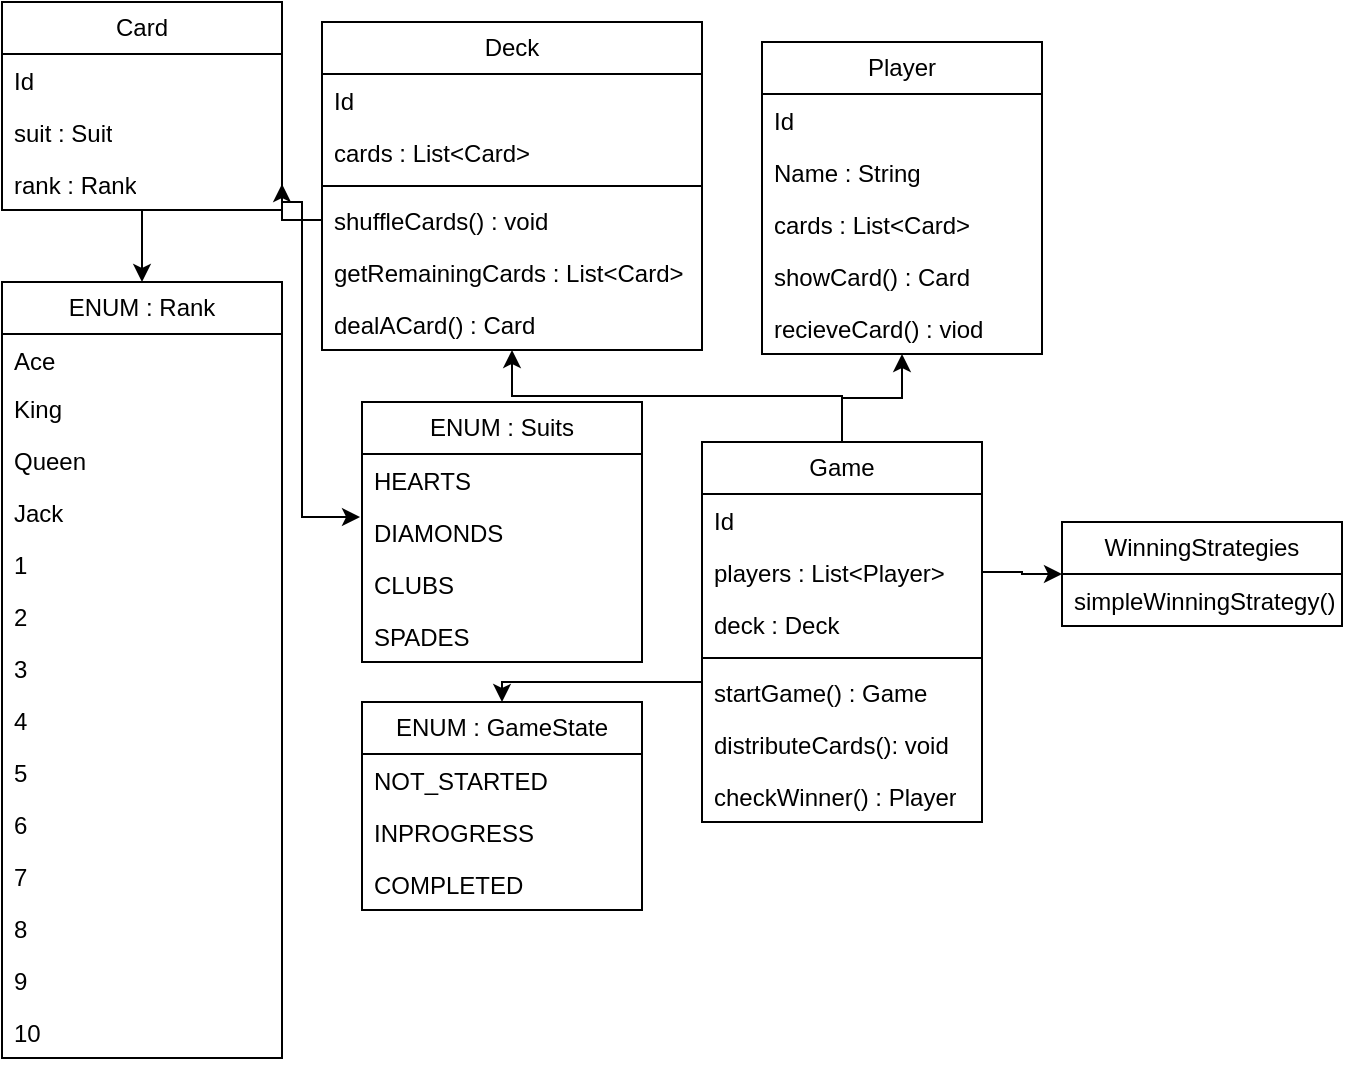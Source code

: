<mxfile version="24.7.8">
  <diagram id="C5RBs43oDa-KdzZeNtuy" name="Page-1">
    <mxGraphModel dx="946" dy="542" grid="1" gridSize="10" guides="1" tooltips="1" connect="1" arrows="1" fold="1" page="1" pageScale="1" pageWidth="827" pageHeight="1169" math="0" shadow="0">
      <root>
        <mxCell id="WIyWlLk6GJQsqaUBKTNV-0" />
        <mxCell id="WIyWlLk6GJQsqaUBKTNV-1" parent="WIyWlLk6GJQsqaUBKTNV-0" />
        <mxCell id="NfyhbOgcWTTRizU8V8OJ-60" style="edgeStyle=orthogonalEdgeStyle;rounded=0;orthogonalLoop=1;jettySize=auto;html=1;entryX=0.5;entryY=0;entryDx=0;entryDy=0;" edge="1" parent="WIyWlLk6GJQsqaUBKTNV-1" source="NfyhbOgcWTTRizU8V8OJ-0" target="NfyhbOgcWTTRizU8V8OJ-20">
          <mxGeometry relative="1" as="geometry" />
        </mxCell>
        <mxCell id="NfyhbOgcWTTRizU8V8OJ-0" value="Card" style="swimlane;fontStyle=0;childLayout=stackLayout;horizontal=1;startSize=26;fillColor=none;horizontalStack=0;resizeParent=1;resizeParentMax=0;resizeLast=0;collapsible=1;marginBottom=0;whiteSpace=wrap;html=1;" vertex="1" parent="WIyWlLk6GJQsqaUBKTNV-1">
          <mxGeometry x="80" y="10" width="140" height="104" as="geometry" />
        </mxCell>
        <mxCell id="NfyhbOgcWTTRizU8V8OJ-1" value="Id" style="text;strokeColor=none;fillColor=none;align=left;verticalAlign=top;spacingLeft=4;spacingRight=4;overflow=hidden;rotatable=0;points=[[0,0.5],[1,0.5]];portConstraint=eastwest;whiteSpace=wrap;html=1;" vertex="1" parent="NfyhbOgcWTTRizU8V8OJ-0">
          <mxGeometry y="26" width="140" height="26" as="geometry" />
        </mxCell>
        <mxCell id="NfyhbOgcWTTRizU8V8OJ-3" value="suit : Suit" style="text;strokeColor=none;fillColor=none;align=left;verticalAlign=top;spacingLeft=4;spacingRight=4;overflow=hidden;rotatable=0;points=[[0,0.5],[1,0.5]];portConstraint=eastwest;whiteSpace=wrap;html=1;" vertex="1" parent="NfyhbOgcWTTRizU8V8OJ-0">
          <mxGeometry y="52" width="140" height="26" as="geometry" />
        </mxCell>
        <mxCell id="NfyhbOgcWTTRizU8V8OJ-57" value="rank : Rank" style="text;strokeColor=none;fillColor=none;align=left;verticalAlign=top;spacingLeft=4;spacingRight=4;overflow=hidden;rotatable=0;points=[[0,0.5],[1,0.5]];portConstraint=eastwest;whiteSpace=wrap;html=1;" vertex="1" parent="NfyhbOgcWTTRizU8V8OJ-0">
          <mxGeometry y="78" width="140" height="26" as="geometry" />
        </mxCell>
        <mxCell id="NfyhbOgcWTTRizU8V8OJ-4" value="Deck" style="swimlane;fontStyle=0;childLayout=stackLayout;horizontal=1;startSize=26;fillColor=none;horizontalStack=0;resizeParent=1;resizeParentMax=0;resizeLast=0;collapsible=1;marginBottom=0;whiteSpace=wrap;html=1;" vertex="1" parent="WIyWlLk6GJQsqaUBKTNV-1">
          <mxGeometry x="240" y="20" width="190" height="164" as="geometry" />
        </mxCell>
        <mxCell id="NfyhbOgcWTTRizU8V8OJ-5" value="Id" style="text;strokeColor=none;fillColor=none;align=left;verticalAlign=top;spacingLeft=4;spacingRight=4;overflow=hidden;rotatable=0;points=[[0,0.5],[1,0.5]];portConstraint=eastwest;whiteSpace=wrap;html=1;" vertex="1" parent="NfyhbOgcWTTRizU8V8OJ-4">
          <mxGeometry y="26" width="190" height="26" as="geometry" />
        </mxCell>
        <mxCell id="NfyhbOgcWTTRizU8V8OJ-6" value="cards : List&amp;lt;Card&amp;gt;" style="text;strokeColor=none;fillColor=none;align=left;verticalAlign=top;spacingLeft=4;spacingRight=4;overflow=hidden;rotatable=0;points=[[0,0.5],[1,0.5]];portConstraint=eastwest;whiteSpace=wrap;html=1;" vertex="1" parent="NfyhbOgcWTTRizU8V8OJ-4">
          <mxGeometry y="52" width="190" height="26" as="geometry" />
        </mxCell>
        <mxCell id="NfyhbOgcWTTRizU8V8OJ-40" value="" style="line;strokeWidth=1;fillColor=none;align=left;verticalAlign=middle;spacingTop=-1;spacingLeft=3;spacingRight=3;rotatable=0;labelPosition=right;points=[];portConstraint=eastwest;strokeColor=inherit;" vertex="1" parent="NfyhbOgcWTTRizU8V8OJ-4">
          <mxGeometry y="78" width="190" height="8" as="geometry" />
        </mxCell>
        <mxCell id="NfyhbOgcWTTRizU8V8OJ-41" value="shuffleCards() : void" style="text;strokeColor=none;fillColor=none;align=left;verticalAlign=top;spacingLeft=4;spacingRight=4;overflow=hidden;rotatable=0;points=[[0,0.5],[1,0.5]];portConstraint=eastwest;whiteSpace=wrap;html=1;" vertex="1" parent="NfyhbOgcWTTRizU8V8OJ-4">
          <mxGeometry y="86" width="190" height="26" as="geometry" />
        </mxCell>
        <mxCell id="NfyhbOgcWTTRizU8V8OJ-45" value="getRemainingCards : List&amp;lt;Card&amp;gt;" style="text;strokeColor=none;fillColor=none;align=left;verticalAlign=top;spacingLeft=4;spacingRight=4;overflow=hidden;rotatable=0;points=[[0,0.5],[1,0.5]];portConstraint=eastwest;whiteSpace=wrap;html=1;" vertex="1" parent="NfyhbOgcWTTRizU8V8OJ-4">
          <mxGeometry y="112" width="190" height="26" as="geometry" />
        </mxCell>
        <mxCell id="NfyhbOgcWTTRizU8V8OJ-43" value="dealACard() : Card" style="text;strokeColor=none;fillColor=none;align=left;verticalAlign=top;spacingLeft=4;spacingRight=4;overflow=hidden;rotatable=0;points=[[0,0.5],[1,0.5]];portConstraint=eastwest;whiteSpace=wrap;html=1;" vertex="1" parent="NfyhbOgcWTTRizU8V8OJ-4">
          <mxGeometry y="138" width="190" height="26" as="geometry" />
        </mxCell>
        <mxCell id="NfyhbOgcWTTRizU8V8OJ-8" value="Player" style="swimlane;fontStyle=0;childLayout=stackLayout;horizontal=1;startSize=26;fillColor=none;horizontalStack=0;resizeParent=1;resizeParentMax=0;resizeLast=0;collapsible=1;marginBottom=0;whiteSpace=wrap;html=1;" vertex="1" parent="WIyWlLk6GJQsqaUBKTNV-1">
          <mxGeometry x="460" y="30" width="140" height="156" as="geometry" />
        </mxCell>
        <mxCell id="NfyhbOgcWTTRizU8V8OJ-9" value="Id" style="text;strokeColor=none;fillColor=none;align=left;verticalAlign=top;spacingLeft=4;spacingRight=4;overflow=hidden;rotatable=0;points=[[0,0.5],[1,0.5]];portConstraint=eastwest;whiteSpace=wrap;html=1;" vertex="1" parent="NfyhbOgcWTTRizU8V8OJ-8">
          <mxGeometry y="26" width="140" height="26" as="geometry" />
        </mxCell>
        <mxCell id="NfyhbOgcWTTRizU8V8OJ-10" value="Name : String" style="text;strokeColor=none;fillColor=none;align=left;verticalAlign=top;spacingLeft=4;spacingRight=4;overflow=hidden;rotatable=0;points=[[0,0.5],[1,0.5]];portConstraint=eastwest;whiteSpace=wrap;html=1;" vertex="1" parent="NfyhbOgcWTTRizU8V8OJ-8">
          <mxGeometry y="52" width="140" height="26" as="geometry" />
        </mxCell>
        <mxCell id="NfyhbOgcWTTRizU8V8OJ-11" value="cards : List&amp;lt;Card&amp;gt;" style="text;strokeColor=none;fillColor=none;align=left;verticalAlign=top;spacingLeft=4;spacingRight=4;overflow=hidden;rotatable=0;points=[[0,0.5],[1,0.5]];portConstraint=eastwest;whiteSpace=wrap;html=1;" vertex="1" parent="NfyhbOgcWTTRizU8V8OJ-8">
          <mxGeometry y="78" width="140" height="26" as="geometry" />
        </mxCell>
        <mxCell id="NfyhbOgcWTTRizU8V8OJ-49" value="showCard() : Card" style="text;strokeColor=none;fillColor=none;align=left;verticalAlign=top;spacingLeft=4;spacingRight=4;overflow=hidden;rotatable=0;points=[[0,0.5],[1,0.5]];portConstraint=eastwest;whiteSpace=wrap;html=1;" vertex="1" parent="NfyhbOgcWTTRizU8V8OJ-8">
          <mxGeometry y="104" width="140" height="26" as="geometry" />
        </mxCell>
        <mxCell id="NfyhbOgcWTTRizU8V8OJ-50" value="recieveCard() : viod" style="text;strokeColor=none;fillColor=none;align=left;verticalAlign=top;spacingLeft=4;spacingRight=4;overflow=hidden;rotatable=0;points=[[0,0.5],[1,0.5]];portConstraint=eastwest;whiteSpace=wrap;html=1;" vertex="1" parent="NfyhbOgcWTTRizU8V8OJ-8">
          <mxGeometry y="130" width="140" height="26" as="geometry" />
        </mxCell>
        <mxCell id="NfyhbOgcWTTRizU8V8OJ-63" style="edgeStyle=orthogonalEdgeStyle;rounded=0;orthogonalLoop=1;jettySize=auto;html=1;" edge="1" parent="WIyWlLk6GJQsqaUBKTNV-1" source="NfyhbOgcWTTRizU8V8OJ-12" target="NfyhbOgcWTTRizU8V8OJ-8">
          <mxGeometry relative="1" as="geometry" />
        </mxCell>
        <mxCell id="NfyhbOgcWTTRizU8V8OJ-67" style="edgeStyle=orthogonalEdgeStyle;rounded=0;orthogonalLoop=1;jettySize=auto;html=1;" edge="1" parent="WIyWlLk6GJQsqaUBKTNV-1" source="NfyhbOgcWTTRizU8V8OJ-12" target="NfyhbOgcWTTRizU8V8OJ-4">
          <mxGeometry relative="1" as="geometry" />
        </mxCell>
        <mxCell id="NfyhbOgcWTTRizU8V8OJ-12" value="Game" style="swimlane;fontStyle=0;childLayout=stackLayout;horizontal=1;startSize=26;fillColor=none;horizontalStack=0;resizeParent=1;resizeParentMax=0;resizeLast=0;collapsible=1;marginBottom=0;whiteSpace=wrap;html=1;" vertex="1" parent="WIyWlLk6GJQsqaUBKTNV-1">
          <mxGeometry x="430" y="230" width="140" height="190" as="geometry" />
        </mxCell>
        <mxCell id="NfyhbOgcWTTRizU8V8OJ-13" value="Id" style="text;strokeColor=none;fillColor=none;align=left;verticalAlign=top;spacingLeft=4;spacingRight=4;overflow=hidden;rotatable=0;points=[[0,0.5],[1,0.5]];portConstraint=eastwest;whiteSpace=wrap;html=1;" vertex="1" parent="NfyhbOgcWTTRizU8V8OJ-12">
          <mxGeometry y="26" width="140" height="26" as="geometry" />
        </mxCell>
        <mxCell id="NfyhbOgcWTTRizU8V8OJ-14" value="players : List&amp;lt;Player&amp;gt;" style="text;strokeColor=none;fillColor=none;align=left;verticalAlign=top;spacingLeft=4;spacingRight=4;overflow=hidden;rotatable=0;points=[[0,0.5],[1,0.5]];portConstraint=eastwest;whiteSpace=wrap;html=1;" vertex="1" parent="NfyhbOgcWTTRizU8V8OJ-12">
          <mxGeometry y="52" width="140" height="26" as="geometry" />
        </mxCell>
        <mxCell id="NfyhbOgcWTTRizU8V8OJ-15" value="deck : Deck" style="text;strokeColor=none;fillColor=none;align=left;verticalAlign=top;spacingLeft=4;spacingRight=4;overflow=hidden;rotatable=0;points=[[0,0.5],[1,0.5]];portConstraint=eastwest;whiteSpace=wrap;html=1;" vertex="1" parent="NfyhbOgcWTTRizU8V8OJ-12">
          <mxGeometry y="78" width="140" height="26" as="geometry" />
        </mxCell>
        <mxCell id="NfyhbOgcWTTRizU8V8OJ-51" value="" style="line;strokeWidth=1;fillColor=none;align=left;verticalAlign=middle;spacingTop=-1;spacingLeft=3;spacingRight=3;rotatable=0;labelPosition=right;points=[];portConstraint=eastwest;strokeColor=inherit;" vertex="1" parent="NfyhbOgcWTTRizU8V8OJ-12">
          <mxGeometry y="104" width="140" height="8" as="geometry" />
        </mxCell>
        <mxCell id="NfyhbOgcWTTRizU8V8OJ-46" value="startGame() : Game" style="text;strokeColor=none;fillColor=none;align=left;verticalAlign=top;spacingLeft=4;spacingRight=4;overflow=hidden;rotatable=0;points=[[0,0.5],[1,0.5]];portConstraint=eastwest;whiteSpace=wrap;html=1;" vertex="1" parent="NfyhbOgcWTTRizU8V8OJ-12">
          <mxGeometry y="112" width="140" height="26" as="geometry" />
        </mxCell>
        <mxCell id="NfyhbOgcWTTRizU8V8OJ-47" value="distributeCards(): void" style="text;strokeColor=none;fillColor=none;align=left;verticalAlign=top;spacingLeft=4;spacingRight=4;overflow=hidden;rotatable=0;points=[[0,0.5],[1,0.5]];portConstraint=eastwest;whiteSpace=wrap;html=1;" vertex="1" parent="NfyhbOgcWTTRizU8V8OJ-12">
          <mxGeometry y="138" width="140" height="26" as="geometry" />
        </mxCell>
        <mxCell id="NfyhbOgcWTTRizU8V8OJ-52" value="checkWinner() : Player" style="text;strokeColor=none;fillColor=none;align=left;verticalAlign=top;spacingLeft=4;spacingRight=4;overflow=hidden;rotatable=0;points=[[0,0.5],[1,0.5]];portConstraint=eastwest;whiteSpace=wrap;html=1;" vertex="1" parent="NfyhbOgcWTTRizU8V8OJ-12">
          <mxGeometry y="164" width="140" height="26" as="geometry" />
        </mxCell>
        <mxCell id="NfyhbOgcWTTRizU8V8OJ-16" value="ENUM : Suits" style="swimlane;fontStyle=0;childLayout=stackLayout;horizontal=1;startSize=26;fillColor=none;horizontalStack=0;resizeParent=1;resizeParentMax=0;resizeLast=0;collapsible=1;marginBottom=0;whiteSpace=wrap;html=1;" vertex="1" parent="WIyWlLk6GJQsqaUBKTNV-1">
          <mxGeometry x="260" y="210" width="140" height="130" as="geometry" />
        </mxCell>
        <mxCell id="NfyhbOgcWTTRizU8V8OJ-17" value="HEARTS" style="text;strokeColor=none;fillColor=none;align=left;verticalAlign=top;spacingLeft=4;spacingRight=4;overflow=hidden;rotatable=0;points=[[0,0.5],[1,0.5]];portConstraint=eastwest;whiteSpace=wrap;html=1;" vertex="1" parent="NfyhbOgcWTTRizU8V8OJ-16">
          <mxGeometry y="26" width="140" height="26" as="geometry" />
        </mxCell>
        <mxCell id="NfyhbOgcWTTRizU8V8OJ-18" value="DIAMONDS" style="text;strokeColor=none;fillColor=none;align=left;verticalAlign=top;spacingLeft=4;spacingRight=4;overflow=hidden;rotatable=0;points=[[0,0.5],[1,0.5]];portConstraint=eastwest;whiteSpace=wrap;html=1;" vertex="1" parent="NfyhbOgcWTTRizU8V8OJ-16">
          <mxGeometry y="52" width="140" height="26" as="geometry" />
        </mxCell>
        <mxCell id="NfyhbOgcWTTRizU8V8OJ-19" value="CLUBS" style="text;strokeColor=none;fillColor=none;align=left;verticalAlign=top;spacingLeft=4;spacingRight=4;overflow=hidden;rotatable=0;points=[[0,0.5],[1,0.5]];portConstraint=eastwest;whiteSpace=wrap;html=1;" vertex="1" parent="NfyhbOgcWTTRizU8V8OJ-16">
          <mxGeometry y="78" width="140" height="26" as="geometry" />
        </mxCell>
        <mxCell id="NfyhbOgcWTTRizU8V8OJ-28" value="SPADES" style="text;strokeColor=none;fillColor=none;align=left;verticalAlign=top;spacingLeft=4;spacingRight=4;overflow=hidden;rotatable=0;points=[[0,0.5],[1,0.5]];portConstraint=eastwest;whiteSpace=wrap;html=1;" vertex="1" parent="NfyhbOgcWTTRizU8V8OJ-16">
          <mxGeometry y="104" width="140" height="26" as="geometry" />
        </mxCell>
        <mxCell id="NfyhbOgcWTTRizU8V8OJ-20" value="ENUM : Rank" style="swimlane;fontStyle=0;childLayout=stackLayout;horizontal=1;startSize=26;fillColor=none;horizontalStack=0;resizeParent=1;resizeParentMax=0;resizeLast=0;collapsible=1;marginBottom=0;whiteSpace=wrap;html=1;" vertex="1" parent="WIyWlLk6GJQsqaUBKTNV-1">
          <mxGeometry x="80" y="150" width="140" height="388" as="geometry" />
        </mxCell>
        <mxCell id="NfyhbOgcWTTRizU8V8OJ-30" value="Ace" style="text;strokeColor=none;fillColor=none;align=left;verticalAlign=top;spacingLeft=4;spacingRight=4;overflow=hidden;rotatable=0;points=[[0,0.5],[1,0.5]];portConstraint=eastwest;whiteSpace=wrap;html=1;" vertex="1" parent="NfyhbOgcWTTRizU8V8OJ-20">
          <mxGeometry y="26" width="140" height="24" as="geometry" />
        </mxCell>
        <mxCell id="NfyhbOgcWTTRizU8V8OJ-31" value="King" style="text;strokeColor=none;fillColor=none;align=left;verticalAlign=top;spacingLeft=4;spacingRight=4;overflow=hidden;rotatable=0;points=[[0,0.5],[1,0.5]];portConstraint=eastwest;whiteSpace=wrap;html=1;" vertex="1" parent="NfyhbOgcWTTRizU8V8OJ-20">
          <mxGeometry y="50" width="140" height="26" as="geometry" />
        </mxCell>
        <mxCell id="NfyhbOgcWTTRizU8V8OJ-32" value="Queen" style="text;strokeColor=none;fillColor=none;align=left;verticalAlign=top;spacingLeft=4;spacingRight=4;overflow=hidden;rotatable=0;points=[[0,0.5],[1,0.5]];portConstraint=eastwest;whiteSpace=wrap;html=1;" vertex="1" parent="NfyhbOgcWTTRizU8V8OJ-20">
          <mxGeometry y="76" width="140" height="26" as="geometry" />
        </mxCell>
        <mxCell id="NfyhbOgcWTTRizU8V8OJ-33" value="Jack" style="text;strokeColor=none;fillColor=none;align=left;verticalAlign=top;spacingLeft=4;spacingRight=4;overflow=hidden;rotatable=0;points=[[0,0.5],[1,0.5]];portConstraint=eastwest;whiteSpace=wrap;html=1;" vertex="1" parent="NfyhbOgcWTTRizU8V8OJ-20">
          <mxGeometry y="102" width="140" height="26" as="geometry" />
        </mxCell>
        <mxCell id="NfyhbOgcWTTRizU8V8OJ-21" value="1" style="text;strokeColor=none;fillColor=none;align=left;verticalAlign=top;spacingLeft=4;spacingRight=4;overflow=hidden;rotatable=0;points=[[0,0.5],[1,0.5]];portConstraint=eastwest;whiteSpace=wrap;html=1;" vertex="1" parent="NfyhbOgcWTTRizU8V8OJ-20">
          <mxGeometry y="128" width="140" height="26" as="geometry" />
        </mxCell>
        <mxCell id="NfyhbOgcWTTRizU8V8OJ-22" value="2" style="text;strokeColor=none;fillColor=none;align=left;verticalAlign=top;spacingLeft=4;spacingRight=4;overflow=hidden;rotatable=0;points=[[0,0.5],[1,0.5]];portConstraint=eastwest;whiteSpace=wrap;html=1;" vertex="1" parent="NfyhbOgcWTTRizU8V8OJ-20">
          <mxGeometry y="154" width="140" height="26" as="geometry" />
        </mxCell>
        <mxCell id="NfyhbOgcWTTRizU8V8OJ-23" value="3" style="text;strokeColor=none;fillColor=none;align=left;verticalAlign=top;spacingLeft=4;spacingRight=4;overflow=hidden;rotatable=0;points=[[0,0.5],[1,0.5]];portConstraint=eastwest;whiteSpace=wrap;html=1;" vertex="1" parent="NfyhbOgcWTTRizU8V8OJ-20">
          <mxGeometry y="180" width="140" height="26" as="geometry" />
        </mxCell>
        <mxCell id="NfyhbOgcWTTRizU8V8OJ-29" value="4" style="text;strokeColor=none;fillColor=none;align=left;verticalAlign=top;spacingLeft=4;spacingRight=4;overflow=hidden;rotatable=0;points=[[0,0.5],[1,0.5]];portConstraint=eastwest;whiteSpace=wrap;html=1;" vertex="1" parent="NfyhbOgcWTTRizU8V8OJ-20">
          <mxGeometry y="206" width="140" height="26" as="geometry" />
        </mxCell>
        <mxCell id="NfyhbOgcWTTRizU8V8OJ-34" value="5" style="text;strokeColor=none;fillColor=none;align=left;verticalAlign=top;spacingLeft=4;spacingRight=4;overflow=hidden;rotatable=0;points=[[0,0.5],[1,0.5]];portConstraint=eastwest;whiteSpace=wrap;html=1;" vertex="1" parent="NfyhbOgcWTTRizU8V8OJ-20">
          <mxGeometry y="232" width="140" height="26" as="geometry" />
        </mxCell>
        <mxCell id="NfyhbOgcWTTRizU8V8OJ-35" value="6" style="text;strokeColor=none;fillColor=none;align=left;verticalAlign=top;spacingLeft=4;spacingRight=4;overflow=hidden;rotatable=0;points=[[0,0.5],[1,0.5]];portConstraint=eastwest;whiteSpace=wrap;html=1;" vertex="1" parent="NfyhbOgcWTTRizU8V8OJ-20">
          <mxGeometry y="258" width="140" height="26" as="geometry" />
        </mxCell>
        <mxCell id="NfyhbOgcWTTRizU8V8OJ-36" value="7" style="text;strokeColor=none;fillColor=none;align=left;verticalAlign=top;spacingLeft=4;spacingRight=4;overflow=hidden;rotatable=0;points=[[0,0.5],[1,0.5]];portConstraint=eastwest;whiteSpace=wrap;html=1;" vertex="1" parent="NfyhbOgcWTTRizU8V8OJ-20">
          <mxGeometry y="284" width="140" height="26" as="geometry" />
        </mxCell>
        <mxCell id="NfyhbOgcWTTRizU8V8OJ-37" value="8" style="text;strokeColor=none;fillColor=none;align=left;verticalAlign=top;spacingLeft=4;spacingRight=4;overflow=hidden;rotatable=0;points=[[0,0.5],[1,0.5]];portConstraint=eastwest;whiteSpace=wrap;html=1;" vertex="1" parent="NfyhbOgcWTTRizU8V8OJ-20">
          <mxGeometry y="310" width="140" height="26" as="geometry" />
        </mxCell>
        <mxCell id="NfyhbOgcWTTRizU8V8OJ-38" value="9" style="text;strokeColor=none;fillColor=none;align=left;verticalAlign=top;spacingLeft=4;spacingRight=4;overflow=hidden;rotatable=0;points=[[0,0.5],[1,0.5]];portConstraint=eastwest;whiteSpace=wrap;html=1;" vertex="1" parent="NfyhbOgcWTTRizU8V8OJ-20">
          <mxGeometry y="336" width="140" height="26" as="geometry" />
        </mxCell>
        <mxCell id="NfyhbOgcWTTRizU8V8OJ-39" value="10" style="text;strokeColor=none;fillColor=none;align=left;verticalAlign=top;spacingLeft=4;spacingRight=4;overflow=hidden;rotatable=0;points=[[0,0.5],[1,0.5]];portConstraint=eastwest;whiteSpace=wrap;html=1;" vertex="1" parent="NfyhbOgcWTTRizU8V8OJ-20">
          <mxGeometry y="362" width="140" height="26" as="geometry" />
        </mxCell>
        <mxCell id="NfyhbOgcWTTRizU8V8OJ-24" value="ENUM : GameState" style="swimlane;fontStyle=0;childLayout=stackLayout;horizontal=1;startSize=26;fillColor=none;horizontalStack=0;resizeParent=1;resizeParentMax=0;resizeLast=0;collapsible=1;marginBottom=0;whiteSpace=wrap;html=1;" vertex="1" parent="WIyWlLk6GJQsqaUBKTNV-1">
          <mxGeometry x="260" y="360" width="140" height="104" as="geometry" />
        </mxCell>
        <mxCell id="NfyhbOgcWTTRizU8V8OJ-25" value="NOT_STARTED" style="text;strokeColor=none;fillColor=none;align=left;verticalAlign=top;spacingLeft=4;spacingRight=4;overflow=hidden;rotatable=0;points=[[0,0.5],[1,0.5]];portConstraint=eastwest;whiteSpace=wrap;html=1;" vertex="1" parent="NfyhbOgcWTTRizU8V8OJ-24">
          <mxGeometry y="26" width="140" height="26" as="geometry" />
        </mxCell>
        <mxCell id="NfyhbOgcWTTRizU8V8OJ-26" value="INPROGRESS" style="text;strokeColor=none;fillColor=none;align=left;verticalAlign=top;spacingLeft=4;spacingRight=4;overflow=hidden;rotatable=0;points=[[0,0.5],[1,0.5]];portConstraint=eastwest;whiteSpace=wrap;html=1;" vertex="1" parent="NfyhbOgcWTTRizU8V8OJ-24">
          <mxGeometry y="52" width="140" height="26" as="geometry" />
        </mxCell>
        <mxCell id="NfyhbOgcWTTRizU8V8OJ-27" value="COMPLETED" style="text;strokeColor=none;fillColor=none;align=left;verticalAlign=top;spacingLeft=4;spacingRight=4;overflow=hidden;rotatable=0;points=[[0,0.5],[1,0.5]];portConstraint=eastwest;whiteSpace=wrap;html=1;" vertex="1" parent="NfyhbOgcWTTRizU8V8OJ-24">
          <mxGeometry y="78" width="140" height="26" as="geometry" />
        </mxCell>
        <mxCell id="NfyhbOgcWTTRizU8V8OJ-53" value="WinningStrategies" style="swimlane;fontStyle=0;childLayout=stackLayout;horizontal=1;startSize=26;fillColor=none;horizontalStack=0;resizeParent=1;resizeParentMax=0;resizeLast=0;collapsible=1;marginBottom=0;whiteSpace=wrap;html=1;" vertex="1" parent="WIyWlLk6GJQsqaUBKTNV-1">
          <mxGeometry x="610" y="270" width="140" height="52" as="geometry" />
        </mxCell>
        <mxCell id="NfyhbOgcWTTRizU8V8OJ-54" value="simpleWinningStrategy()" style="text;strokeColor=none;fillColor=none;align=left;verticalAlign=top;spacingLeft=4;spacingRight=4;overflow=hidden;rotatable=0;points=[[0,0.5],[1,0.5]];portConstraint=eastwest;whiteSpace=wrap;html=1;" vertex="1" parent="NfyhbOgcWTTRizU8V8OJ-53">
          <mxGeometry y="26" width="140" height="26" as="geometry" />
        </mxCell>
        <mxCell id="NfyhbOgcWTTRizU8V8OJ-58" style="edgeStyle=orthogonalEdgeStyle;rounded=0;orthogonalLoop=1;jettySize=auto;html=1;exitX=0;exitY=0.5;exitDx=0;exitDy=0;entryX=1;entryY=0.5;entryDx=0;entryDy=0;" edge="1" parent="WIyWlLk6GJQsqaUBKTNV-1" source="NfyhbOgcWTTRizU8V8OJ-41" target="NfyhbOgcWTTRizU8V8OJ-57">
          <mxGeometry relative="1" as="geometry" />
        </mxCell>
        <mxCell id="NfyhbOgcWTTRizU8V8OJ-61" style="edgeStyle=orthogonalEdgeStyle;rounded=0;orthogonalLoop=1;jettySize=auto;html=1;entryX=-0.007;entryY=0.212;entryDx=0;entryDy=0;entryPerimeter=0;" edge="1" parent="WIyWlLk6GJQsqaUBKTNV-1" source="NfyhbOgcWTTRizU8V8OJ-0" target="NfyhbOgcWTTRizU8V8OJ-18">
          <mxGeometry relative="1" as="geometry">
            <Array as="points">
              <mxPoint x="230" y="110" />
              <mxPoint x="230" y="268" />
            </Array>
          </mxGeometry>
        </mxCell>
        <mxCell id="NfyhbOgcWTTRizU8V8OJ-66" style="edgeStyle=orthogonalEdgeStyle;rounded=0;orthogonalLoop=1;jettySize=auto;html=1;exitX=1;exitY=0.5;exitDx=0;exitDy=0;" edge="1" parent="WIyWlLk6GJQsqaUBKTNV-1" source="NfyhbOgcWTTRizU8V8OJ-14" target="NfyhbOgcWTTRizU8V8OJ-53">
          <mxGeometry relative="1" as="geometry" />
        </mxCell>
        <mxCell id="NfyhbOgcWTTRizU8V8OJ-68" style="edgeStyle=orthogonalEdgeStyle;rounded=0;orthogonalLoop=1;jettySize=auto;html=1;" edge="1" parent="WIyWlLk6GJQsqaUBKTNV-1" source="NfyhbOgcWTTRizU8V8OJ-15" target="NfyhbOgcWTTRizU8V8OJ-24">
          <mxGeometry relative="1" as="geometry">
            <Array as="points">
              <mxPoint x="430" y="350" />
              <mxPoint x="330" y="350" />
            </Array>
          </mxGeometry>
        </mxCell>
      </root>
    </mxGraphModel>
  </diagram>
</mxfile>
